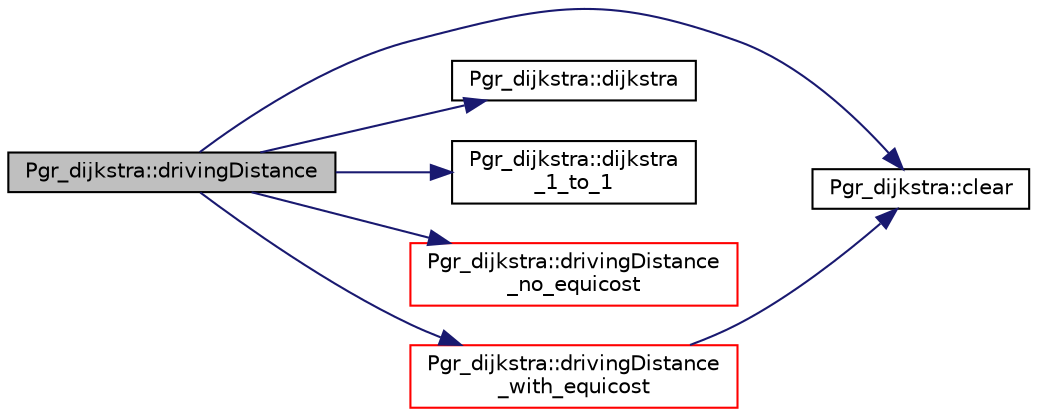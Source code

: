 digraph "Pgr_dijkstra::drivingDistance"
{
  edge [fontname="Helvetica",fontsize="10",labelfontname="Helvetica",labelfontsize="10"];
  node [fontname="Helvetica",fontsize="10",shape=record];
  rankdir="LR";
  Node77 [label="Pgr_dijkstra::drivingDistance",height=0.2,width=0.4,color="black", fillcolor="grey75", style="filled", fontcolor="black"];
  Node77 -> Node78 [color="midnightblue",fontsize="10",style="solid",fontname="Helvetica"];
  Node78 [label="Pgr_dijkstra::clear",height=0.2,width=0.4,color="black", fillcolor="white", style="filled",URL="$classPgr__dijkstra.html#a2f5d0a4536457dd08f4d541ea5e5ffca"];
  Node77 -> Node79 [color="midnightblue",fontsize="10",style="solid",fontname="Helvetica"];
  Node79 [label="Pgr_dijkstra::dijkstra",height=0.2,width=0.4,color="black", fillcolor="white", style="filled",URL="$classPgr__dijkstra.html#a78d6855cf47cb741d8baff32e7cdfe54",tooltip="Dijkstra 1 to 1. "];
  Node77 -> Node80 [color="midnightblue",fontsize="10",style="solid",fontname="Helvetica"];
  Node80 [label="Pgr_dijkstra::dijkstra\l_1_to_1",height=0.2,width=0.4,color="black", fillcolor="white", style="filled",URL="$classPgr__dijkstra.html#a860b044fb02c4985b9f463acf3071a9c",tooltip="Call to Dijkstra 1 source to 1 target. "];
  Node77 -> Node81 [color="midnightblue",fontsize="10",style="solid",fontname="Helvetica"];
  Node81 [label="Pgr_dijkstra::drivingDistance\l_no_equicost",height=0.2,width=0.4,color="red", fillcolor="white", style="filled",URL="$classPgr__dijkstra.html#ac41eff6be348e54c06d497edbf2ed62a"];
  Node77 -> Node86 [color="midnightblue",fontsize="10",style="solid",fontname="Helvetica"];
  Node86 [label="Pgr_dijkstra::drivingDistance\l_with_equicost",height=0.2,width=0.4,color="red", fillcolor="white", style="filled",URL="$classPgr__dijkstra.html#a54fad15282423f73f5b528ea51202607"];
  Node86 -> Node78 [color="midnightblue",fontsize="10",style="solid",fontname="Helvetica"];
}
